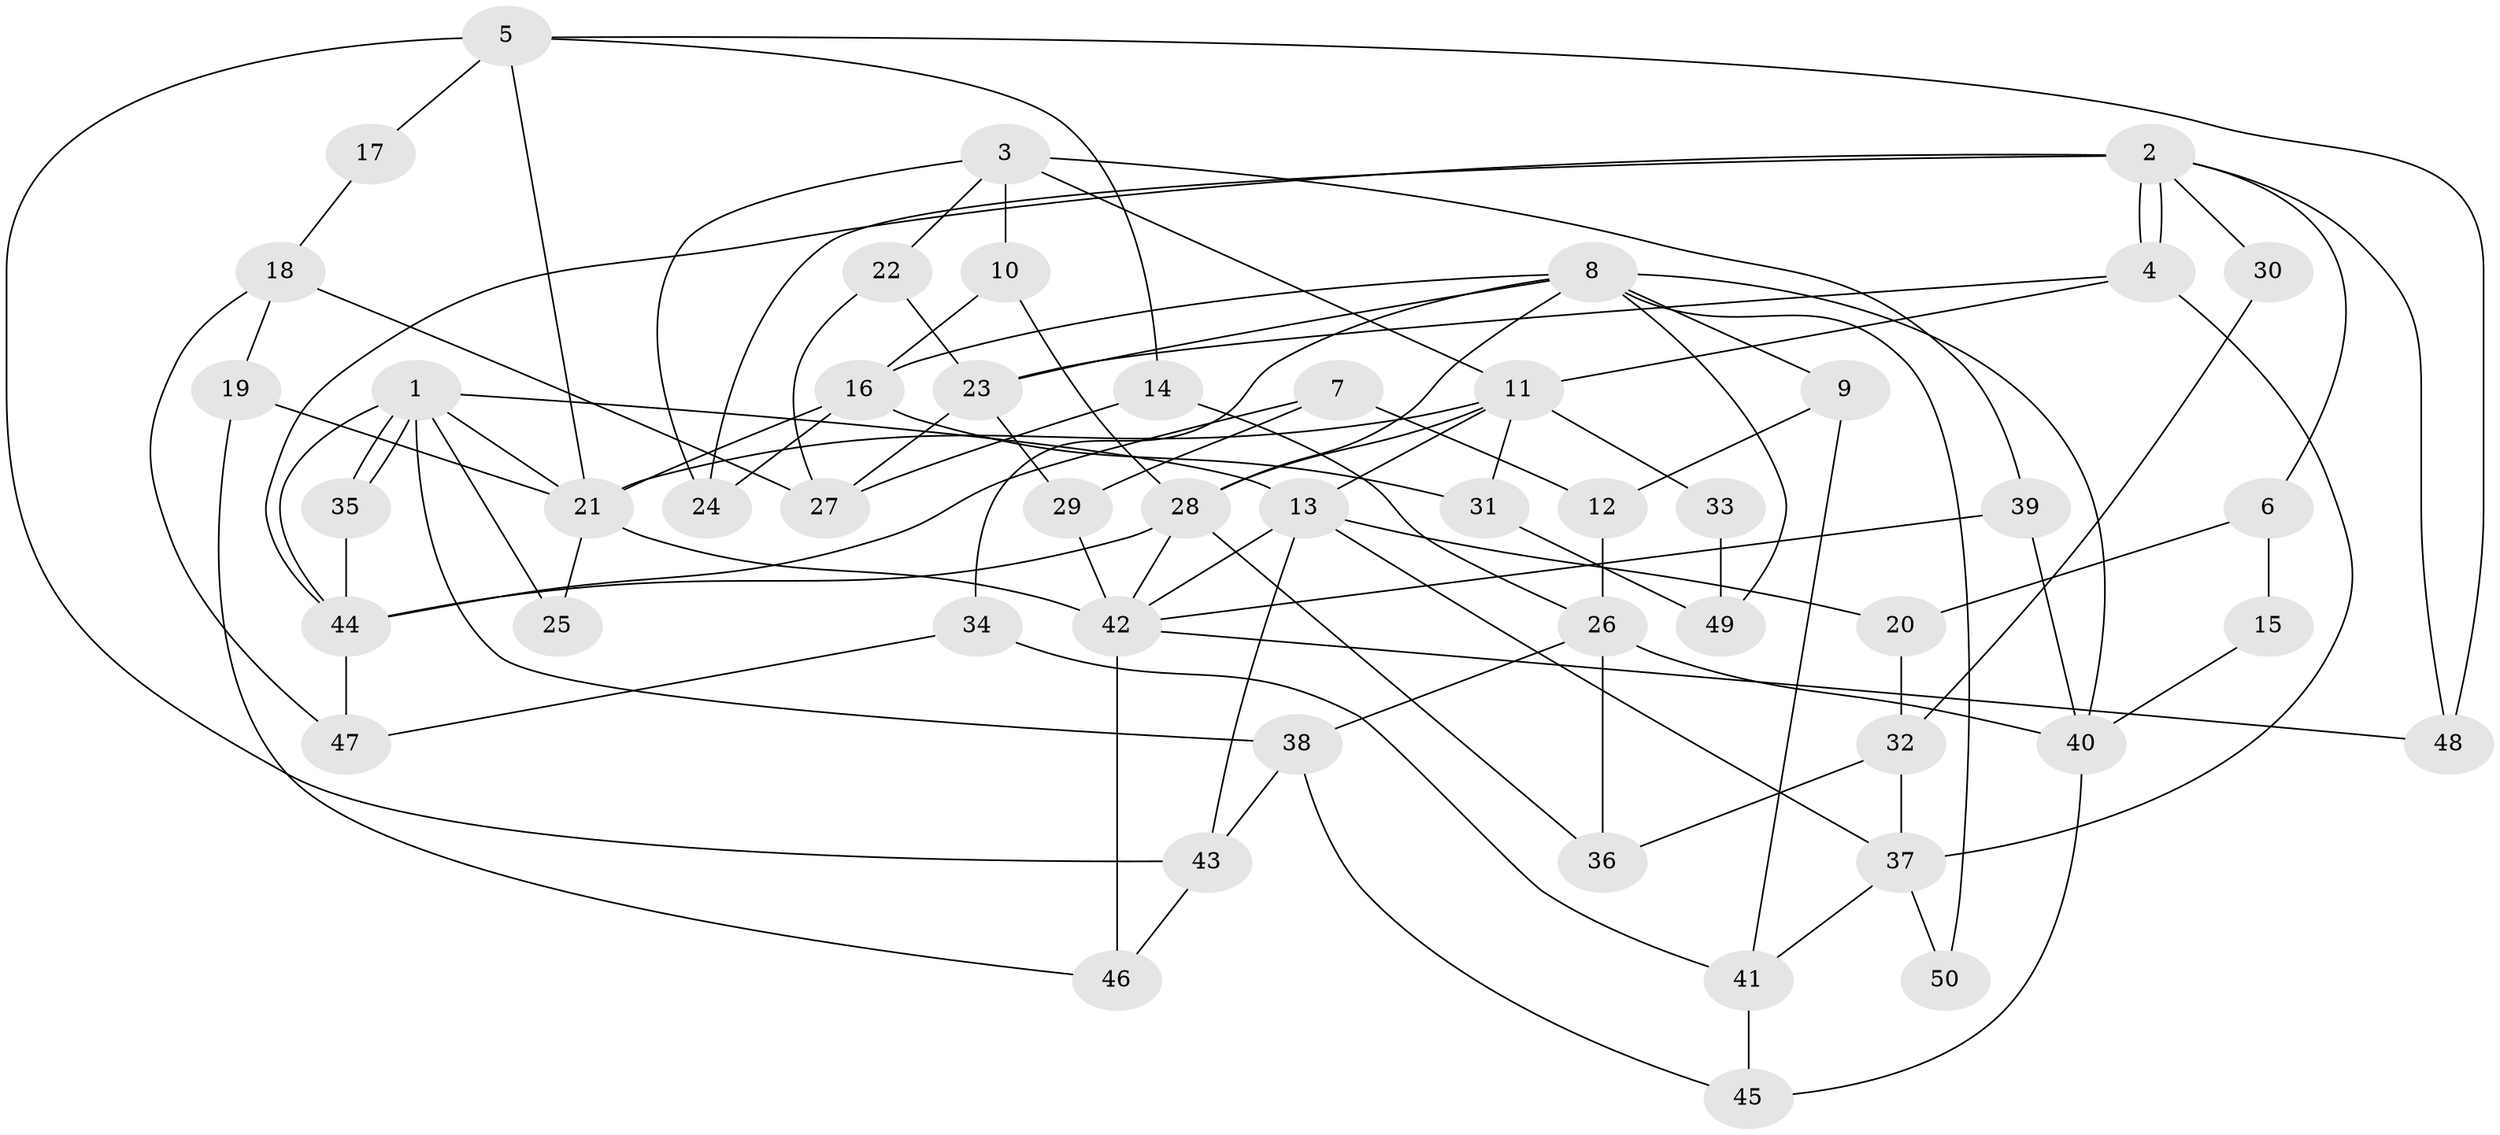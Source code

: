 // coarse degree distribution, {8: 0.08571428571428572, 3: 0.22857142857142856, 5: 0.22857142857142856, 2: 0.08571428571428572, 4: 0.2571428571428571, 6: 0.08571428571428572, 10: 0.02857142857142857}
// Generated by graph-tools (version 1.1) at 2025/37/03/04/25 23:37:12]
// undirected, 50 vertices, 100 edges
graph export_dot {
  node [color=gray90,style=filled];
  1;
  2;
  3;
  4;
  5;
  6;
  7;
  8;
  9;
  10;
  11;
  12;
  13;
  14;
  15;
  16;
  17;
  18;
  19;
  20;
  21;
  22;
  23;
  24;
  25;
  26;
  27;
  28;
  29;
  30;
  31;
  32;
  33;
  34;
  35;
  36;
  37;
  38;
  39;
  40;
  41;
  42;
  43;
  44;
  45;
  46;
  47;
  48;
  49;
  50;
  1 -- 21;
  1 -- 35;
  1 -- 35;
  1 -- 13;
  1 -- 25;
  1 -- 38;
  1 -- 44;
  2 -- 48;
  2 -- 4;
  2 -- 4;
  2 -- 6;
  2 -- 24;
  2 -- 30;
  2 -- 44;
  3 -- 11;
  3 -- 10;
  3 -- 22;
  3 -- 24;
  3 -- 39;
  4 -- 11;
  4 -- 23;
  4 -- 37;
  5 -- 14;
  5 -- 21;
  5 -- 17;
  5 -- 43;
  5 -- 48;
  6 -- 20;
  6 -- 15;
  7 -- 44;
  7 -- 12;
  7 -- 29;
  8 -- 34;
  8 -- 16;
  8 -- 9;
  8 -- 23;
  8 -- 28;
  8 -- 40;
  8 -- 49;
  8 -- 50;
  9 -- 41;
  9 -- 12;
  10 -- 28;
  10 -- 16;
  11 -- 28;
  11 -- 13;
  11 -- 21;
  11 -- 31;
  11 -- 33;
  12 -- 26;
  13 -- 42;
  13 -- 20;
  13 -- 37;
  13 -- 43;
  14 -- 26;
  14 -- 27;
  15 -- 40;
  16 -- 24;
  16 -- 21;
  16 -- 31;
  17 -- 18;
  18 -- 19;
  18 -- 27;
  18 -- 47;
  19 -- 46;
  19 -- 21;
  20 -- 32;
  21 -- 42;
  21 -- 25;
  22 -- 23;
  22 -- 27;
  23 -- 27;
  23 -- 29;
  26 -- 38;
  26 -- 40;
  26 -- 36;
  28 -- 44;
  28 -- 36;
  28 -- 42;
  29 -- 42;
  30 -- 32;
  31 -- 49;
  32 -- 36;
  32 -- 37;
  33 -- 49;
  34 -- 47;
  34 -- 41;
  35 -- 44;
  37 -- 41;
  37 -- 50;
  38 -- 43;
  38 -- 45;
  39 -- 42;
  39 -- 40;
  40 -- 45;
  41 -- 45;
  42 -- 46;
  42 -- 48;
  43 -- 46;
  44 -- 47;
}
